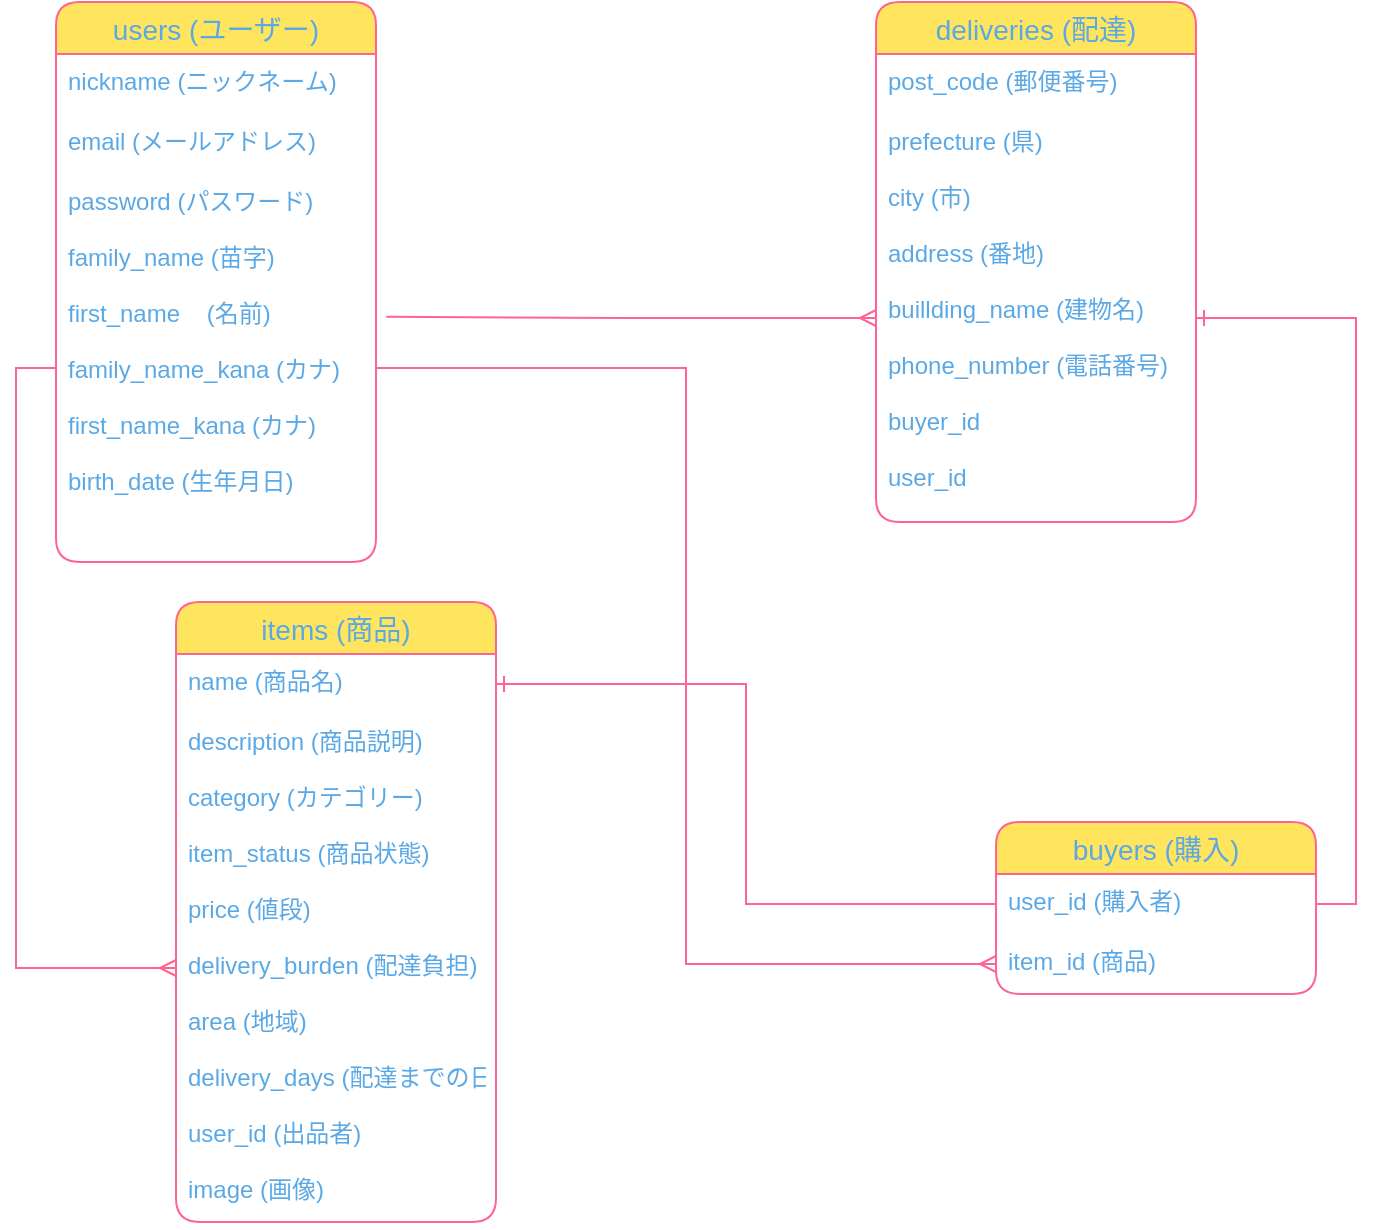 <mxfile version="14.2.4" type="embed" pages="2">
    <diagram id="5tUgSX4XyadT1eAbflIp" name="ページ1">
        <mxGraphModel dx="728" dy="603" grid="1" gridSize="10" guides="1" tooltips="1" connect="1" arrows="0" fold="1" page="1" pageScale="1" pageWidth="827" pageHeight="1169" background="none" math="0" shadow="0">
            <root>
                <mxCell id="0"/>
                <mxCell id="1" parent="0"/>
                <mxCell id="10" value="users (ユーザー)" style="swimlane;fontStyle=0;childLayout=stackLayout;horizontal=1;startSize=26;horizontalStack=0;resizeParent=1;resizeParentMax=0;resizeLast=0;collapsible=1;marginBottom=0;align=center;fontSize=14;fillColor=#FFE45E;strokeColor=#FF6392;fontColor=#5AA9E6;rounded=1;" parent="1" vertex="1">
                    <mxGeometry x="60" y="90" width="160" height="280" as="geometry"/>
                </mxCell>
                <mxCell id="11" value="nickname (ニックネーム)" style="text;strokeColor=none;fillColor=none;spacingLeft=4;spacingRight=4;overflow=hidden;rotatable=0;points=[[0,0.5],[1,0.5]];portConstraint=eastwest;fontSize=12;fontColor=#5AA9E6;rounded=1;" parent="10" vertex="1">
                    <mxGeometry y="26" width="160" height="30" as="geometry"/>
                </mxCell>
                <mxCell id="12" value="email (メールアドレス)" style="text;strokeColor=none;fillColor=none;spacingLeft=4;spacingRight=4;overflow=hidden;rotatable=0;points=[[0,0.5],[1,0.5]];portConstraint=eastwest;fontSize=12;fontColor=#5AA9E6;rounded=1;" parent="10" vertex="1">
                    <mxGeometry y="56" width="160" height="30" as="geometry"/>
                </mxCell>
                <mxCell id="13" value="password (パスワード)&#10;&#10;family_name (苗字)&#10;&#10;first_name    (名前)&#10;&#10;family_name_kana (カナ)&#10;&#10;first_name_kana (カナ)&#10;&#10;birth_date (生年月日)" style="text;strokeColor=none;fillColor=none;spacingLeft=4;spacingRight=4;overflow=hidden;rotatable=0;points=[[0,0.5],[1,0.5]];portConstraint=eastwest;fontSize=12;fontColor=#5AA9E6;rounded=1;" parent="10" vertex="1">
                    <mxGeometry y="86" width="160" height="194" as="geometry"/>
                </mxCell>
                <mxCell id="14" value="deliveries (配達)" style="swimlane;fontStyle=0;childLayout=stackLayout;horizontal=1;startSize=26;horizontalStack=0;resizeParent=1;resizeParentMax=0;resizeLast=0;collapsible=1;marginBottom=0;align=center;fontSize=14;fillColor=#FFE45E;strokeColor=#FF6392;fontColor=#5AA9E6;rounded=1;" parent="1" vertex="1">
                    <mxGeometry x="470" y="90" width="160" height="260" as="geometry"/>
                </mxCell>
                <mxCell id="16" value="post_code (郵便番号)" style="text;strokeColor=none;fillColor=none;spacingLeft=4;spacingRight=4;overflow=hidden;rotatable=0;points=[[0,0.5],[1,0.5]];portConstraint=eastwest;fontSize=12;fontColor=#5AA9E6;rounded=1;" parent="14" vertex="1">
                    <mxGeometry y="26" width="160" height="30" as="geometry"/>
                </mxCell>
                <mxCell id="17" value="prefecture (県)&#10;&#10;city (市)&#10;&#10;address (番地)&#10;&#10;buillding_name (建物名)&#10;&#10;phone_number (電話番号)&#10;&#10;buyer_id&#10;&#10;user_id" style="text;strokeColor=none;fillColor=none;spacingLeft=4;spacingRight=4;overflow=hidden;rotatable=0;points=[[0,0.5],[1,0.5]];portConstraint=eastwest;fontSize=12;fontColor=#5AA9E6;rounded=1;" parent="14" vertex="1">
                    <mxGeometry y="56" width="160" height="204" as="geometry"/>
                </mxCell>
                <mxCell id="18" value="buyers (購入)" style="swimlane;fontStyle=0;childLayout=stackLayout;horizontal=1;startSize=26;horizontalStack=0;resizeParent=1;resizeParentMax=0;resizeLast=0;collapsible=1;marginBottom=0;align=center;fontSize=14;fillColor=#FFE45E;strokeColor=#FF6392;fontColor=#5AA9E6;rounded=1;" parent="1" vertex="1">
                    <mxGeometry x="530" y="500" width="160" height="86" as="geometry"/>
                </mxCell>
                <mxCell id="19" value="user_id (購入者)" style="text;strokeColor=none;fillColor=none;spacingLeft=4;spacingRight=4;overflow=hidden;rotatable=0;points=[[0,0.5],[1,0.5]];portConstraint=eastwest;fontSize=12;fontColor=#5AA9E6;rounded=1;" parent="18" vertex="1">
                    <mxGeometry y="26" width="160" height="30" as="geometry"/>
                </mxCell>
                <mxCell id="20" value="item_id (商品)" style="text;strokeColor=none;fillColor=none;spacingLeft=4;spacingRight=4;overflow=hidden;rotatable=0;points=[[0,0.5],[1,0.5]];portConstraint=eastwest;fontSize=12;fontColor=#5AA9E6;rounded=1;" parent="18" vertex="1">
                    <mxGeometry y="56" width="160" height="30" as="geometry"/>
                </mxCell>
                <mxCell id="22" value="items (商品)" style="swimlane;fontStyle=0;childLayout=stackLayout;horizontal=1;startSize=26;horizontalStack=0;resizeParent=1;resizeParentMax=0;resizeLast=0;collapsible=1;marginBottom=0;align=center;fontSize=14;fillColor=#FFE45E;strokeColor=#FF6392;fontColor=#5AA9E6;rounded=1;" parent="1" vertex="1">
                    <mxGeometry x="120" y="390" width="160" height="310" as="geometry"/>
                </mxCell>
                <mxCell id="23" value="name (商品名)" style="text;strokeColor=none;fillColor=none;spacingLeft=4;spacingRight=4;overflow=hidden;rotatable=0;points=[[0,0.5],[1,0.5]];portConstraint=eastwest;fontSize=12;fontColor=#5AA9E6;rounded=1;" parent="22" vertex="1">
                    <mxGeometry y="26" width="160" height="30" as="geometry"/>
                </mxCell>
                <mxCell id="25" value="description (商品説明)&#10;&#10;category (カテゴリー)&#10;&#10;item_status (商品状態)&#10;&#10;price (値段)&#10;&#10;delivery_burden (配達負担)&#10;&#10;area (地域)&#10;&#10;delivery_days (配達までの日数)&#10;&#10;user_id (出品者)&#10;&#10;image (画像)" style="text;fillColor=none;spacingLeft=4;spacingRight=4;overflow=hidden;rotatable=0;points=[[0,0.5],[1,0.5]];portConstraint=eastwest;fontSize=12;fontColor=#5AA9E6;rounded=1;" parent="22" vertex="1">
                    <mxGeometry y="56" width="160" height="254" as="geometry"/>
                </mxCell>
                <mxCell id="EuZd5GtHtMvVRk6-WUWJ-28" style="edgeStyle=orthogonalEdgeStyle;rounded=0;orthogonalLoop=1;jettySize=auto;html=1;exitX=0;exitY=0.5;exitDx=0;exitDy=0;entryX=0;entryY=0.5;entryDx=0;entryDy=0;startArrow=ERmany;startFill=0;strokeColor=#FF6392;fillColor=#FFE45E;fontColor=#5AA9E6;endArrow=none;endFill=0;" parent="1" source="25" target="13" edge="1">
                    <mxGeometry relative="1" as="geometry"/>
                </mxCell>
                <mxCell id="EuZd5GtHtMvVRk6-WUWJ-31" style="edgeStyle=orthogonalEdgeStyle;rounded=0;orthogonalLoop=1;jettySize=auto;html=1;exitX=0;exitY=0.5;exitDx=0;exitDy=0;startArrow=ERmany;startFill=0;endArrow=none;endFill=0;strokeColor=#FF6392;fillColor=#FFE45E;fontColor=#5AA9E6;entryX=1.032;entryY=0.368;entryDx=0;entryDy=0;entryPerimeter=0;" parent="1" source="17" target="13" edge="1">
                    <mxGeometry relative="1" as="geometry">
                        <mxPoint x="230" y="247.471" as="targetPoint"/>
                    </mxGeometry>
                </mxCell>
                <mxCell id="EuZd5GtHtMvVRk6-WUWJ-32" style="edgeStyle=orthogonalEdgeStyle;rounded=0;orthogonalLoop=1;jettySize=auto;html=1;exitX=1;exitY=0.5;exitDx=0;exitDy=0;entryX=0;entryY=0.5;entryDx=0;entryDy=0;startArrow=ERone;startFill=0;endArrow=none;endFill=0;strokeColor=#FF6392;fillColor=#FFE45E;fontColor=#5AA9E6;" parent="1" source="23" target="19" edge="1">
                    <mxGeometry relative="1" as="geometry"/>
                </mxCell>
                <mxCell id="EuZd5GtHtMvVRk6-WUWJ-33" style="edgeStyle=orthogonalEdgeStyle;rounded=0;orthogonalLoop=1;jettySize=auto;html=1;exitX=0;exitY=0.5;exitDx=0;exitDy=0;startArrow=ERmany;startFill=0;endArrow=none;endFill=0;strokeColor=#FF6392;fillColor=#FFE45E;fontColor=#5AA9E6;" parent="1" source="20" target="13" edge="1">
                    <mxGeometry relative="1" as="geometry"/>
                </mxCell>
                <mxCell id="EuZd5GtHtMvVRk6-WUWJ-36" style="edgeStyle=orthogonalEdgeStyle;rounded=0;orthogonalLoop=1;jettySize=auto;html=1;exitX=1;exitY=0.5;exitDx=0;exitDy=0;entryX=1;entryY=0.5;entryDx=0;entryDy=0;startArrow=ERone;startFill=0;endArrow=none;endFill=0;strokeColor=#FF6392;fillColor=#FFE45E;fontColor=#5AA9E6;" parent="1" source="17" target="19" edge="1">
                    <mxGeometry relative="1" as="geometry"/>
                </mxCell>
            </root>
        </mxGraphModel>
    </diagram>
    <diagram id="YNesJ6nE8S3LOZI9Dcbk" name="ページ2">
        &#xa;
        <mxGraphModel dx="728" dy="603" grid="1" gridSize="10" guides="1" tooltips="1" connect="1" arrows="1" fold="1" page="1" pageScale="1" pageWidth="827" pageHeight="1169" math="0" shadow="0">
            &#xa;
            <root>
                &#xa;
                <mxCell id="VgRL6b3qApnTwG9zwKdT-0"/>
                &#xa;
                <mxCell id="VgRL6b3qApnTwG9zwKdT-1" parent="VgRL6b3qApnTwG9zwKdT-0"/>
                &#xa;
            </root>
            &#xa;
        </mxGraphModel>
        &#xa;
    </diagram>
</mxfile>